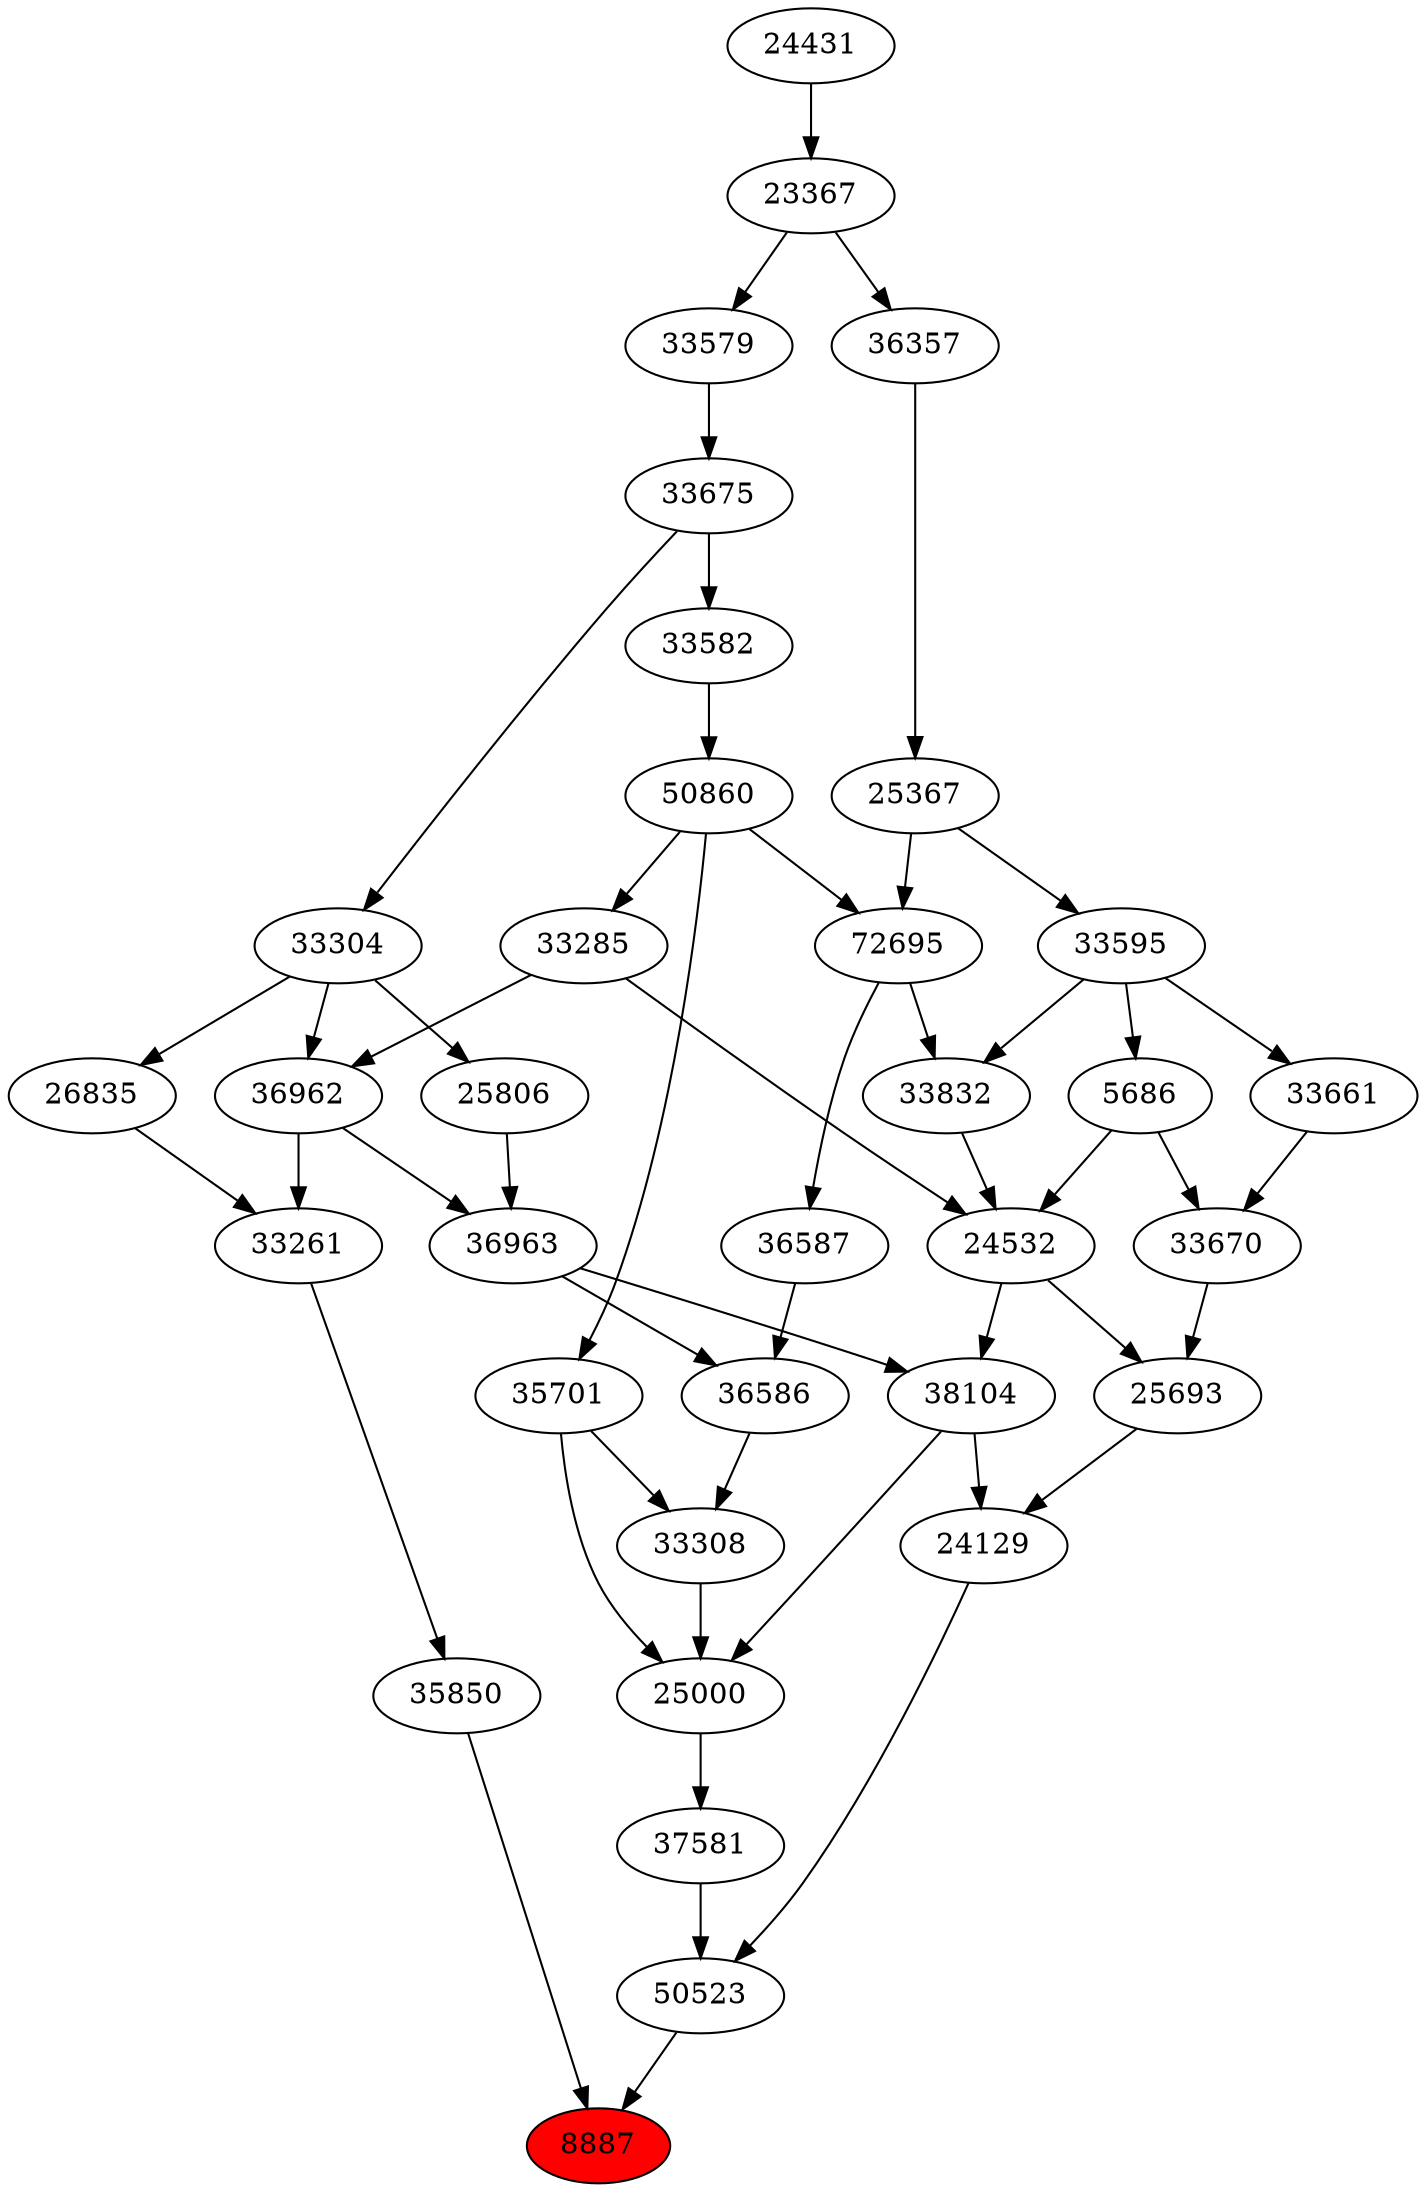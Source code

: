 strict digraph{ 
8887 [label="8887" fillcolor=red style=filled]
35850 -> 8887
50523 -> 8887
35850 [label="35850"]
33261 -> 35850
50523 [label="50523"]
37581 -> 50523
24129 -> 50523
33261 [label="33261"]
36962 -> 33261
26835 -> 33261
37581 [label="37581"]
25000 -> 37581
24129 [label="24129"]
38104 -> 24129
25693 -> 24129
36962 [label="36962"]
33285 -> 36962
33304 -> 36962
26835 [label="26835"]
33304 -> 26835
25000 [label="25000"]
33308 -> 25000
38104 -> 25000
35701 -> 25000
38104 [label="38104"]
24532 -> 38104
36963 -> 38104
25693 [label="25693"]
24532 -> 25693
33670 -> 25693
33285 [label="33285"]
50860 -> 33285
33304 [label="33304"]
33675 -> 33304
33308 [label="33308"]
36586 -> 33308
35701 -> 33308
35701 [label="35701"]
50860 -> 35701
24532 [label="24532"]
33285 -> 24532
5686 -> 24532
33832 -> 24532
36963 [label="36963"]
36962 -> 36963
25806 -> 36963
33670 [label="33670"]
5686 -> 33670
33661 -> 33670
50860 [label="50860"]
33582 -> 50860
33675 [label="33675"]
33579 -> 33675
36586 [label="36586"]
36587 -> 36586
36963 -> 36586
5686 [label="5686"]
33595 -> 5686
33832 [label="33832"]
72695 -> 33832
33595 -> 33832
25806 [label="25806"]
33304 -> 25806
33661 [label="33661"]
33595 -> 33661
33582 [label="33582"]
33675 -> 33582
33579 [label="33579"]
23367 -> 33579
36587 [label="36587"]
72695 -> 36587
33595 [label="33595"]
25367 -> 33595
72695 [label="72695"]
50860 -> 72695
25367 -> 72695
23367 [label="23367"]
24431 -> 23367
25367 [label="25367"]
36357 -> 25367
24431 [label="24431"]
36357 [label="36357"]
23367 -> 36357
}